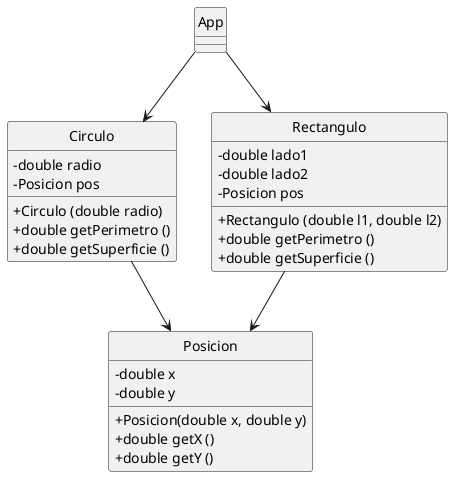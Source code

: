 @startuml AppV2

skinparam ClassAttributeIconSize 0
hide circle

class Posicion {
    - double x
    - double y
    + Posicion(double x, double y)
    + double getX ()
    + double getY ()
}

class Circulo {
    - double radio
    - Posicion pos
    + Circulo (double radio)
    + double getPerimetro ()
    + double getSuperficie ()
}

class Rectangulo {
    - double lado1
    - double lado2
    - Posicion pos
    + Rectangulo (double l1, double l2)
    + double getPerimetro ()
    + double getSuperficie ()
}

App --> Circulo
App --> Rectangulo

Circulo --> Posicion
Rectangulo -->Posicion

@enduml